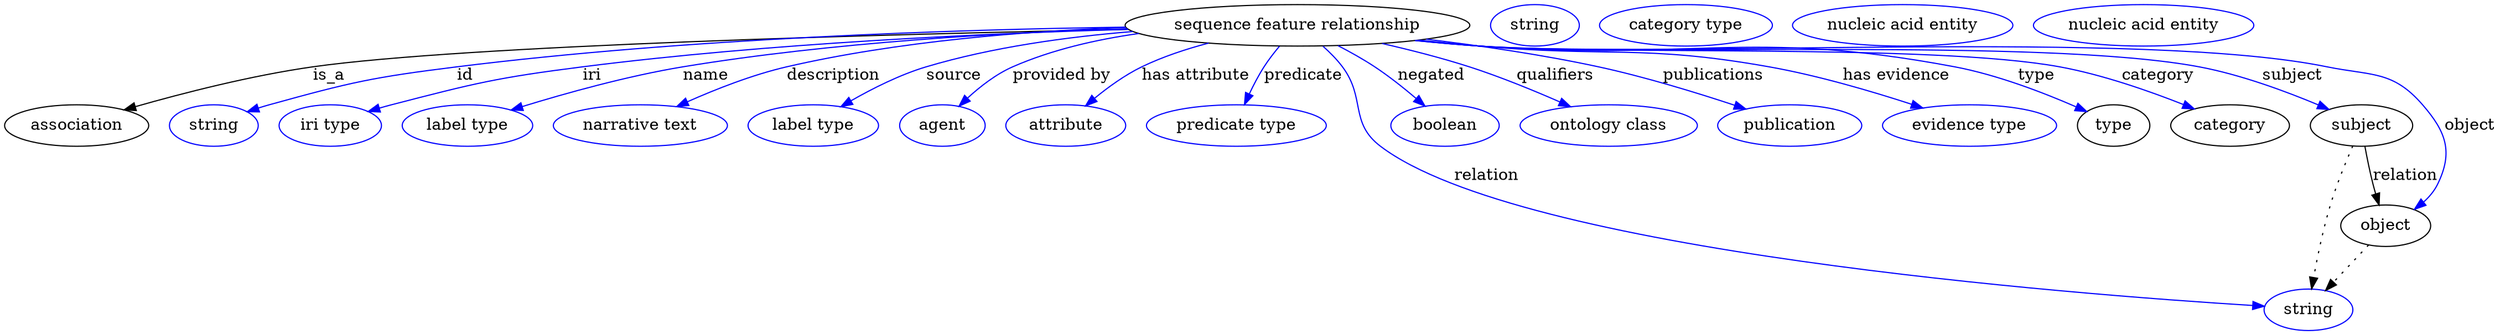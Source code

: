 digraph {
	graph [bb="0,0,2159.4,283"];
	node [label="\N"];
	"sequence feature relationship"	[height=0.5,
		label="sequence feature relationship",
		pos="1121.4,265",
		width=4.1524];
	association	[height=0.5,
		pos="62.394,178",
		width=1.7332];
	"sequence feature relationship" -> association	[label=is_a,
		lp="281.39,221.5",
		pos="e,103.54,191.59 974.38,261.49 767.09,257.35 399.45,247.62 267.39,229 214.11,221.49 154.48,206.13 113.33,194.41"];
	id	[color=blue,
		height=0.5,
		label=string,
		pos="181.39,178",
		width=1.0652];
	"sequence feature relationship" -> id	[color=blue,
		label=id,
		lp="399.39,221.5",
		pos="e,210.38,190 972.13,263.44 824.38,261.34 592,253.85 392.39,229 319.05,219.87 300.63,215.72 229.39,196 226.28,195.14 223.09,194.18 \
219.89,193.16",
		style=solid];
	iri	[color=blue,
		height=0.5,
		label="iri type",
		pos="282.39,178",
		width=1.2277];
	"sequence feature relationship" -> iri	[color=blue,
		label=iri,
		lp="509.39,221.5",
		pos="e,315.3,190.2 974.61,261.49 848.65,257.96 662.49,249.46 501.39,229 426.77,219.52 408.22,214.85 335.39,196 332.02,195.13 328.54,194.16 \
325.06,193.15",
		style=solid];
	name	[color=blue,
		height=0.5,
		label="label type",
		pos="401.39,178",
		width=1.5707];
	"sequence feature relationship" -> name	[color=blue,
		label=name,
		lp="608.39,221.5",
		pos="e,439.24,191.46 973.74,262.04 866.26,258.75 717.52,250.29 588.39,229 540.15,221.04 486.34,205.98 448.87,194.46",
		style=solid];
	description	[color=blue,
		height=0.5,
		label="narrative text",
		pos="551.39,178",
		width=2.0943];
	"sequence feature relationship" -> description	[color=blue,
		label=description,
		lp="718.89,221.5",
		pos="e,582.92,194.45 972.57,263.18 885.8,260 774.8,251.26 678.39,229 648.64,222.13 616.65,209.5 592.22,198.66",
		style=solid];
	source	[color=blue,
		height=0.5,
		label="label type",
		pos="701.39,178",
		width=1.5707];
	"sequence feature relationship" -> source	[color=blue,
		label=source,
		lp="823.39,221.5",
		pos="e,725.33,194.34 978.52,259.62 921.84,255.02 856.65,246.09 799.39,229 776.53,222.18 752.65,210.11 734.19,199.54",
		style=solid];
	"provided by"	[color=blue,
		height=0.5,
		label=agent,
		pos="813.39,178",
		width=1.0291];
	"sequence feature relationship" -> "provided by"	[color=blue,
		label="provided by",
		lp="916.89,221.5",
		pos="e,827.84,194.79 983.77,257.91 947.11,252.73 908.3,243.89 874.39,229 859.87,222.62 845.99,211.77 835.16,201.81",
		style=solid];
	"has attribute"	[color=blue,
		height=0.5,
		label=attribute,
		pos="920.39,178",
		width=1.4443];
	"sequence feature relationship" -> "has attribute"	[color=blue,
		label="has attribute",
		lp="1033.4,221.5",
		pos="e,937.61,195.09 1044.2,249.56 1024.8,244.44 1004.4,237.71 986.39,229 971.68,221.87 957.01,211.21 945.25,201.56",
		style=solid];
	predicate	[color=blue,
		height=0.5,
		label="predicate type",
		pos="1068.4,178",
		width=2.1665];
	"sequence feature relationship" -> predicate	[color=blue,
		label=predicate,
		lp="1126.4,221.5",
		pos="e,1075.4,196.22 1105.8,246.84 1101.2,241.35 1096.3,235.11 1092.4,229 1087.7,221.62 1083.3,213.17 1079.6,205.34",
		style=solid];
	relation	[color=blue,
		height=0.5,
		label=string,
		pos="1997.4,18",
		width=1.0652];
	"sequence feature relationship" -> relation	[color=blue,
		label=relation,
		lp="1285.4,134.5",
		pos="e,1959.6,21.106 1143.5,246.84 1149.5,241.55 1155.6,235.41 1160.4,229 1180.8,201.79 1166.3,180.55 1193.4,160 1314.2,68.301 1795.2,\
31.365 1949.5,21.728",
		style=solid];
	negated	[color=blue,
		height=0.5,
		label=boolean,
		pos="1249.4,178",
		width=1.2999];
	"sequence feature relationship" -> negated	[color=blue,
		label=negated,
		lp="1237.4,221.5",
		pos="e,1232,194.89 1156.6,247.33 1167.1,241.91 1178.4,235.58 1188.4,229 1200.8,220.82 1213.6,210.6 1224.3,201.54",
		style=solid];
	qualifiers	[color=blue,
		height=0.5,
		label="ontology class",
		pos="1390.4,178",
		width=2.1304];
	"sequence feature relationship" -> qualifiers	[color=blue,
		label=qualifiers,
		lp="1344.9,221.5",
		pos="e,1357.6,194.39 1194.8,249.27 1219.1,243.73 1246.1,236.85 1270.4,229 1296.8,220.46 1325.5,208.59 1348.2,198.56",
		style=solid];
	publications	[color=blue,
		height=0.5,
		label=publication,
		pos="1547.4,178",
		width=1.7332];
	"sequence feature relationship" -> publications	[color=blue,
		label=publications,
		lp="1482.4,221.5",
		pos="e,1509.5,192.38 1233.2,253.01 1279.7,247.41 1333.9,239.52 1382.4,229 1422.6,220.28 1467.1,206.53 1499.8,195.66",
		style=solid];
	"has evidence"	[color=blue,
		height=0.5,
		label="evidence type",
		pos="1703.4,178",
		width=2.0943];
	"sequence feature relationship" -> "has evidence"	[color=blue,
		label="has evidence",
		lp="1639.9,221.5",
		pos="e,1663.1,193.26 1227,252.19 1244.8,250.35 1263.1,248.55 1280.4,247 1391.4,237.08 1420.7,248.57 1530.4,229 1572.6,221.48 1619.1,207.69 \
1653.3,196.49",
		style=solid];
	type	[height=0.5,
		pos="1828.4,178",
		width=0.86659];
	"sequence feature relationship" -> type	[color=blue,
		label=type,
		lp="1761.4,221.5",
		pos="e,1805.1,190.08 1224.8,252 1243.3,250.12 1262.4,248.36 1280.4,247 1462.3,233.3 1511.1,262.71 1690.4,229 1727.6,221.99 1768.2,206.25 \
1795.6,194.29",
		style=solid];
	category	[height=0.5,
		pos="1929.4,178",
		width=1.4263];
	"sequence feature relationship" -> category	[color=blue,
		label=category,
		lp="1866.9,221.5",
		pos="e,1898.3,192.44 1224.4,251.92 1243,250.04 1262.3,248.29 1280.4,247 1391.5,239.07 1671.8,249.04 1781.4,229 1818.8,222.16 1859.6,207.83 \
1888.9,196.25",
		style=solid];
	subject	[height=0.5,
		pos="2043.4,178",
		width=1.2277];
	"sequence feature relationship" -> subject	[color=blue,
		label=subject,
		lp="1983.4,221.5",
		pos="e,2015.2,191.94 1223.9,251.86 1242.7,249.97 1262.1,248.24 1280.4,247 1418.4,237.64 1766.5,254.42 1902.4,229 1938.6,222.23 1977.9,\
207.62 2005.9,195.94",
		style=solid];
	object	[height=0.5,
		pos="2064.4,91",
		width=1.0832];
	"sequence feature relationship" -> object	[color=blue,
		label=object,
		lp="2137.4,178",
		pos="e,2089.3,105.25 1223.5,251.83 1242.4,249.94 1262,248.21 1280.4,247 1443,236.33 1853.8,261.61 2013.4,229 2052.3,221.06 2070.4,225.99 \
2096.4,196 2116.8,172.42 2123.1,155.03 2109.4,127 2106.5,121.17 2102.2,116.02 2097.3,111.6",
		style=solid];
	association_type	[color=blue,
		height=0.5,
		label=string,
		pos="1327.4,265",
		width=1.0652];
	association_category	[color=blue,
		height=0.5,
		label="category type",
		pos="1458.4,265",
		width=2.0762];
	subject -> relation	[pos="e,2000.1,36.136 2035.8,160.24 2029.9,146.64 2021.8,126.88 2016.4,109 2010.1,88.265 2005.2,64.241 2001.9,46.231",
		style=dotted];
	subject -> object	[label=relation,
		lp="2081.4,134.5",
		pos="e,2058.7,108.98 2046.4,159.77 2048.2,150.09 2050.6,137.8 2053.4,127 2054.1,124.32 2054.9,121.53 2055.7,118.76"];
	"sequence feature relationship_subject"	[color=blue,
		height=0.5,
		label="nucleic acid entity",
		pos="1646.4,265",
		width=2.6539];
	object -> relation	[pos="e,2012.2,34.713 2049.5,74.243 2040.6,64.775 2029.1,52.56 2019.1,42.024",
		style=dotted];
	"sequence feature relationship_object"	[color=blue,
		height=0.5,
		label="nucleic acid entity",
		pos="1855.4,265",
		width=2.6539];
}
